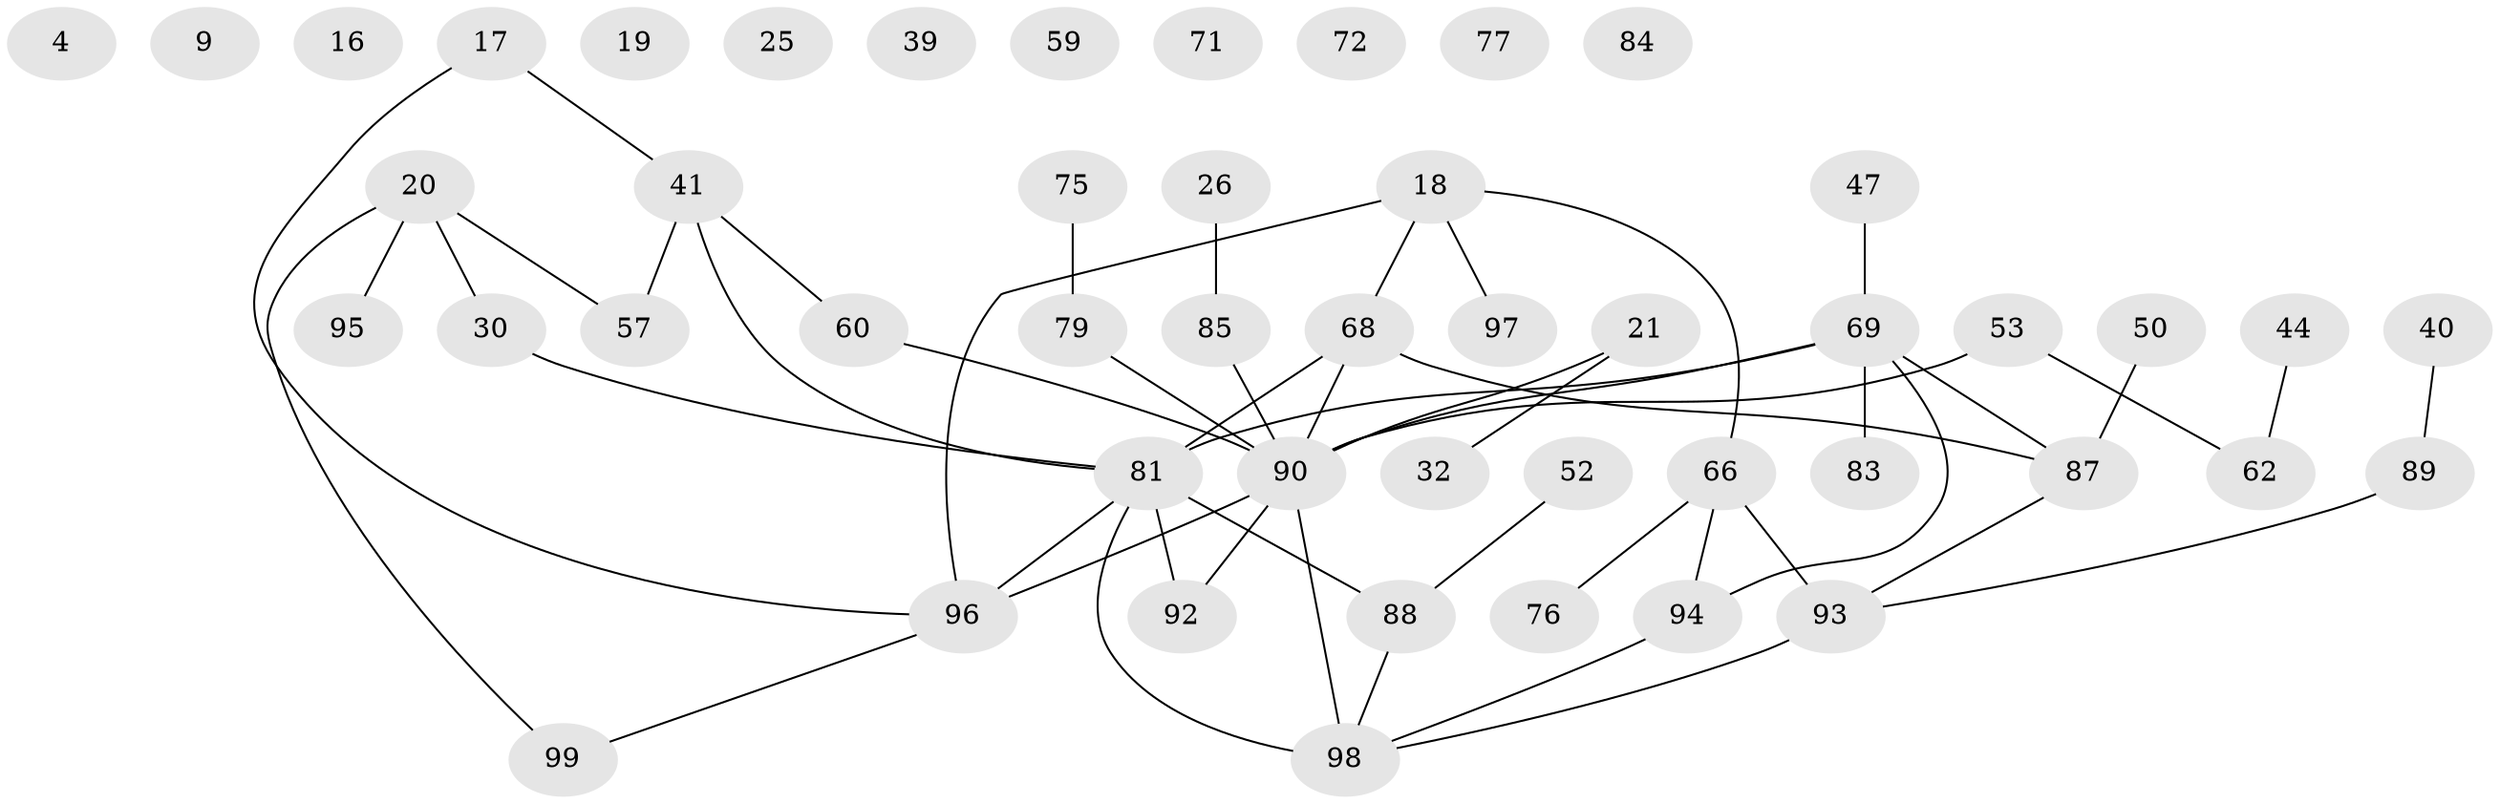 // original degree distribution, {2: 0.25252525252525254, 1: 0.23232323232323232, 0: 0.10101010101010101, 3: 0.16161616161616163, 9: 0.010101010101010102, 4: 0.16161616161616163, 5: 0.06060606060606061, 8: 0.010101010101010102, 6: 0.010101010101010102}
// Generated by graph-tools (version 1.1) at 2025/42/03/04/25 21:42:46]
// undirected, 49 vertices, 52 edges
graph export_dot {
graph [start="1"]
  node [color=gray90,style=filled];
  4;
  9;
  16;
  17;
  18 [super="+5"];
  19;
  20;
  21;
  25;
  26;
  30;
  32;
  39 [super="+13"];
  40;
  41;
  44;
  47;
  50;
  52;
  53;
  57;
  59;
  60;
  62 [super="+2"];
  66 [super="+28+10"];
  68 [super="+55"];
  69 [super="+64"];
  71;
  72;
  75;
  76;
  77;
  79;
  81 [super="+45+67+15"];
  83;
  84;
  85 [super="+78"];
  87;
  88 [super="+11+38"];
  89;
  90 [super="+31+6+80+82"];
  92 [super="+1+46+56"];
  93 [super="+43"];
  94 [super="+70"];
  95;
  96 [super="+37"];
  97;
  98 [super="+36+74+86+91"];
  99;
  17 -- 41;
  17 -- 96;
  18 -- 66;
  18 -- 96;
  18 -- 97;
  18 -- 68;
  20 -- 30;
  20 -- 57;
  20 -- 95;
  20 -- 99;
  21 -- 32;
  21 -- 90;
  26 -- 85;
  30 -- 81;
  40 -- 89;
  41 -- 57;
  41 -- 60;
  41 -- 81;
  44 -- 62;
  47 -- 69;
  50 -- 87;
  52 -- 88;
  53 -- 62;
  53 -- 90;
  60 -- 90;
  66 -- 76;
  66 -- 93;
  66 -- 94;
  68 -- 87;
  68 -- 90;
  68 -- 81 [weight=3];
  69 -- 83;
  69 -- 81 [weight=2];
  69 -- 87;
  69 -- 90;
  69 -- 94;
  75 -- 79;
  79 -- 90;
  81 -- 88 [weight=3];
  81 -- 92 [weight=2];
  81 -- 96;
  81 -- 98 [weight=2];
  85 -- 90 [weight=4];
  87 -- 93;
  88 -- 98;
  89 -- 93;
  90 -- 96 [weight=2];
  90 -- 92;
  90 -- 98 [weight=4];
  93 -- 98 [weight=3];
  94 -- 98 [weight=2];
  96 -- 99;
}
